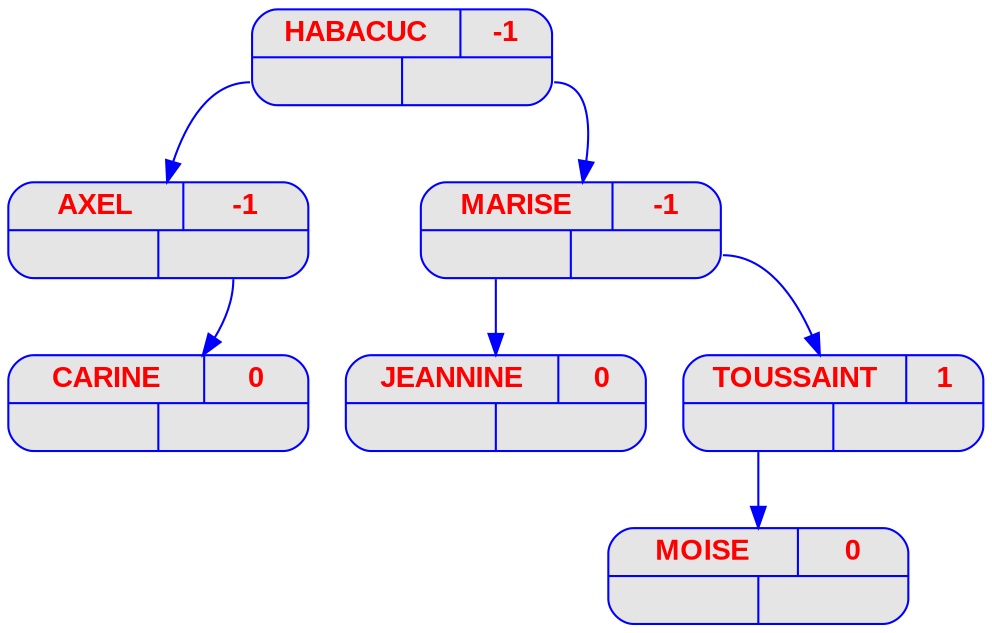 digraph  {
	node [
		fontname  = "Arial bold" 
		fontsize  = "14"
		fontcolor = "red"
		style     = "rounded, filled"
		shape     = "record"
		fillcolor = "grey90"
		color     = "blue"
		width     = "2"
	]

	edge [
		color     = "blue"
	]

	"HABACUC
" [label = "{{<c> HABACUC
 | <b> -1} | { <g> | <d>}}"];
	"HABACUC
":g -> "AXEL
";
	"AXEL
" [label = "{{<c> AXEL
 | <b> -1} | { <g> | <d>}}"];
	"AXEL
" [label = "{{<c> AXEL
 | <b> -1} | { <g> | <d>}}"];
	"AXEL
":d -> "CARINE
";
	"CARINE
" [label = "{{<c> CARINE
 | <b> 0} | { <g> | <d>}}"];
	"CARINE
" [label = "{{<c> CARINE
 | <b> 0} | { <g> | <d>}}"];
	"HABACUC
":d -> "MARISE
";
	"MARISE
" [label = "{{<c> MARISE
 | <b> -1} | { <g> | <d>}}"];
	"MARISE
":g -> "JEANNINE
";
	"JEANNINE
" [label = "{{<c> JEANNINE
 | <b> 0} | { <g> | <d>}}"];
	"JEANNINE
" [label = "{{<c> JEANNINE
 | <b> 0} | { <g> | <d>}}"];
	"MARISE
":d -> "TOUSSAINT
";
	"TOUSSAINT
" [label = "{{<c> TOUSSAINT
 | <b> 1} | { <g> | <d>}}"];
	"TOUSSAINT
" [label = "{{<c> TOUSSAINT
 | <b> 1} | { <g> | <d>}}"];
	"TOUSSAINT
":g -> "MOISE
";
	"MOISE
" [label = "{{<c> MOISE
 | <b> 0} | { <g> | <d>}}"];
	"MOISE
" [label = "{{<c> MOISE
 | <b> 0} | { <g> | <d>}}"];
}
